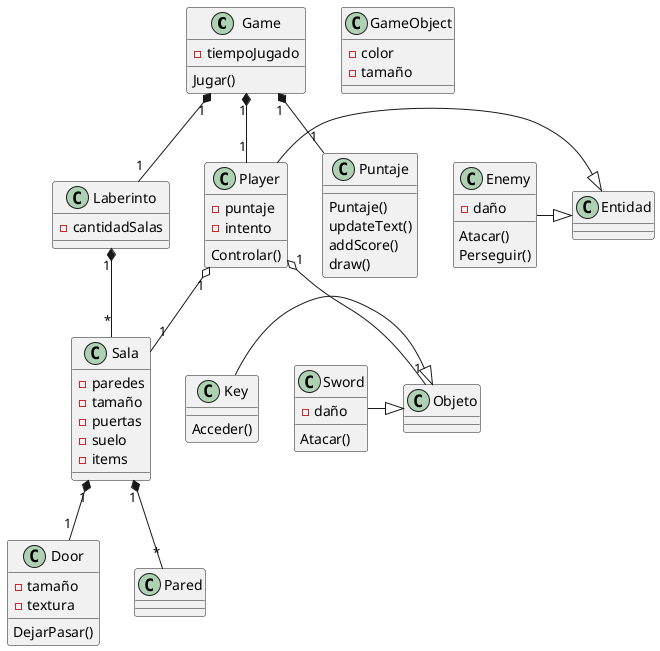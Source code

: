 @startuml Adventure

class Game
{
    Jugar()
    -tiempoJugado
}
class Enemy
{
    Atacar()
    Perseguir()
    -daño
   
}
class Player
{
    Controlar()
    -puntaje
    -intento
}
class Puntaje{
    Puntaje()
    updateText()
    addScore()
    draw()
}
class GameObject{
    -color
    -tamaño
}

class Key
{
    Acceder()
   
}
class Sword
{
    Atacar()
    -daño
}

class Door 
{
    DejarPasar()
    -tamaño 
    -textura
}
class Sala
{
    -paredes
    -tamaño
    -puertas
    -suelo
    -items
}
class Laberinto
{
    -cantidadSalas
}


Game "1" *-- "1" Player

Key -|> Objeto
Sword -|> Objeto

Player "1" o-- "1" Objeto

Game "1" *-- "1"Laberinto
Game "1" *-- "1" Puntaje
Laberinto "1" *-- "*"Sala
Player "1" o--"1"Sala
Sala "1" *-- "1" Door 
Sala "1" *-- "*" Pared

Player -|> Entidad
Enemy -|> Entidad

@enduml